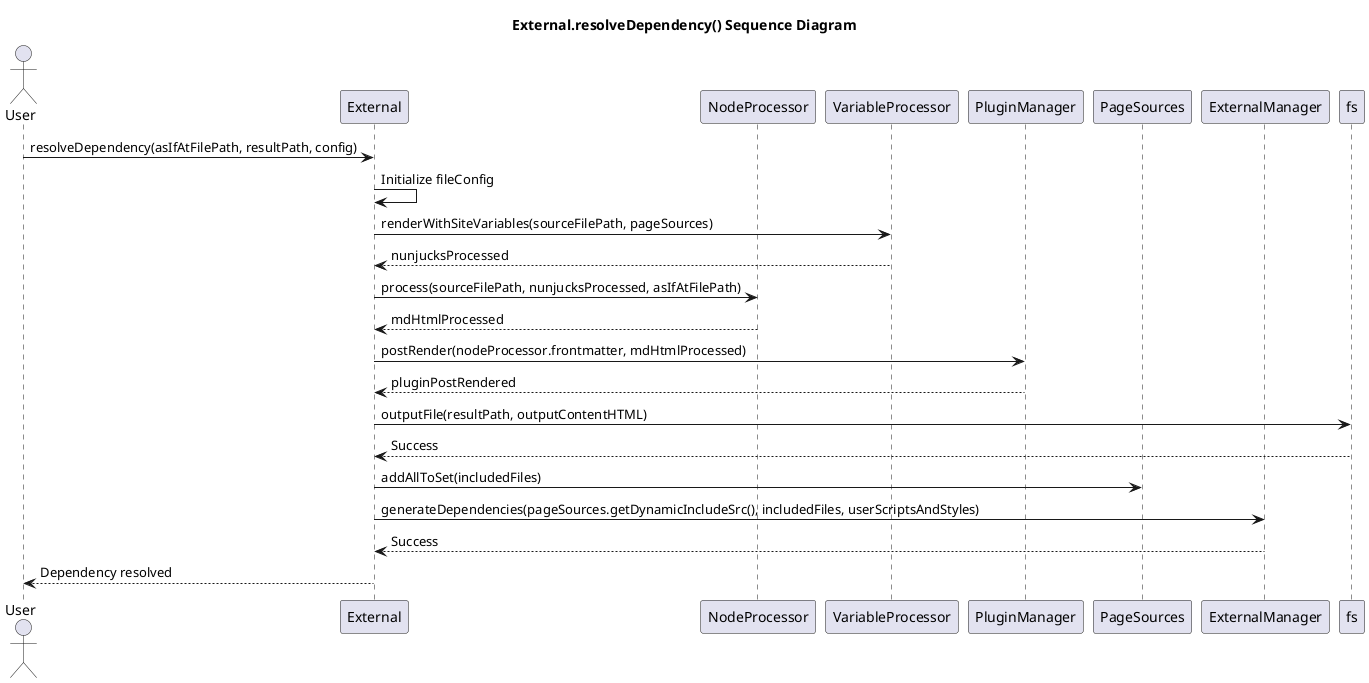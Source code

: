 @startuml
title External.resolveDependency() Sequence Diagram

actor User
participant External
participant NodeProcessor
participant VariableProcessor
participant PluginManager
participant PageSources
participant ExternalManager
participant fs

User -> External: resolveDependency(asIfAtFilePath, resultPath, config)
External -> External: Initialize fileConfig
External -> VariableProcessor: renderWithSiteVariables(sourceFilePath, pageSources)
VariableProcessor --> External: nunjucksProcessed
External -> NodeProcessor: process(sourceFilePath, nunjucksProcessed, asIfAtFilePath)
NodeProcessor --> External: mdHtmlProcessed
External -> PluginManager: postRender(nodeProcessor.frontmatter, mdHtmlProcessed)
PluginManager --> External: pluginPostRendered
External -> fs: outputFile(resultPath, outputContentHTML)
fs --> External: Success
External -> PageSources: addAllToSet(includedFiles)
External -> ExternalManager: generateDependencies(pageSources.getDynamicIncludeSrc(), includedFiles, userScriptsAndStyles)
ExternalManager --> External: Success
External --> User: Dependency resolved
@enduml


